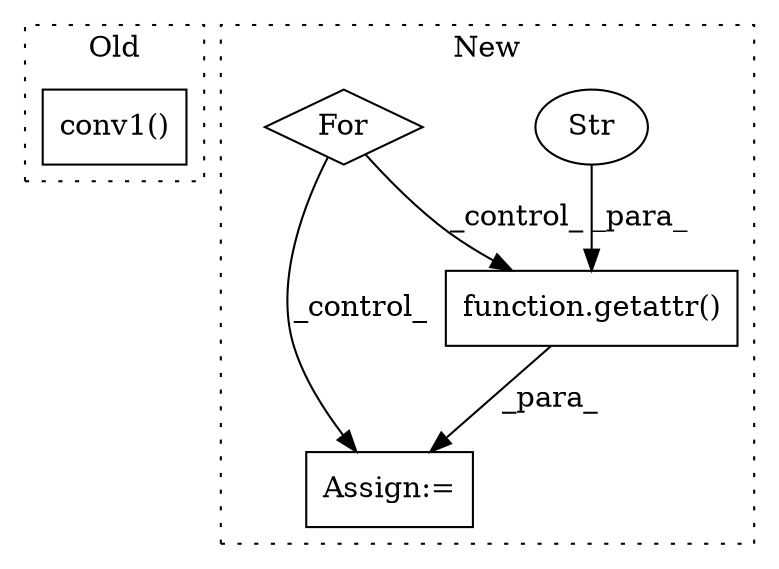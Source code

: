 digraph G {
subgraph cluster0 {
1 [label="conv1()" a="75" s="833,853" l="11,1" shape="box"];
label = "Old";
style="dotted";
}
subgraph cluster1 {
2 [label="function.getattr()" a="75" s="1107,1133" l="8,1" shape="box"];
3 [label="Str" a="66" s="1121" l="12" shape="ellipse"];
4 [label="Assign:=" a="68" s="1104" l="3" shape="box"];
5 [label="For" a="107" s="1056,1085" l="4,14" shape="diamond"];
label = "New";
style="dotted";
}
2 -> 4 [label="_para_"];
3 -> 2 [label="_para_"];
5 -> 4 [label="_control_"];
5 -> 2 [label="_control_"];
}